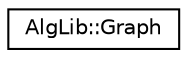 digraph "Graphical Class Hierarchy"
{
  edge [fontname="Helvetica",fontsize="10",labelfontname="Helvetica",labelfontsize="10"];
  node [fontname="Helvetica",fontsize="10",shape=record];
  rankdir="LR";
  Node1 [label="AlgLib::Graph",height=0.2,width=0.4,color="black", fillcolor="white", style="filled",URL="$class_alg_lib_1_1_graph.html"];
}
